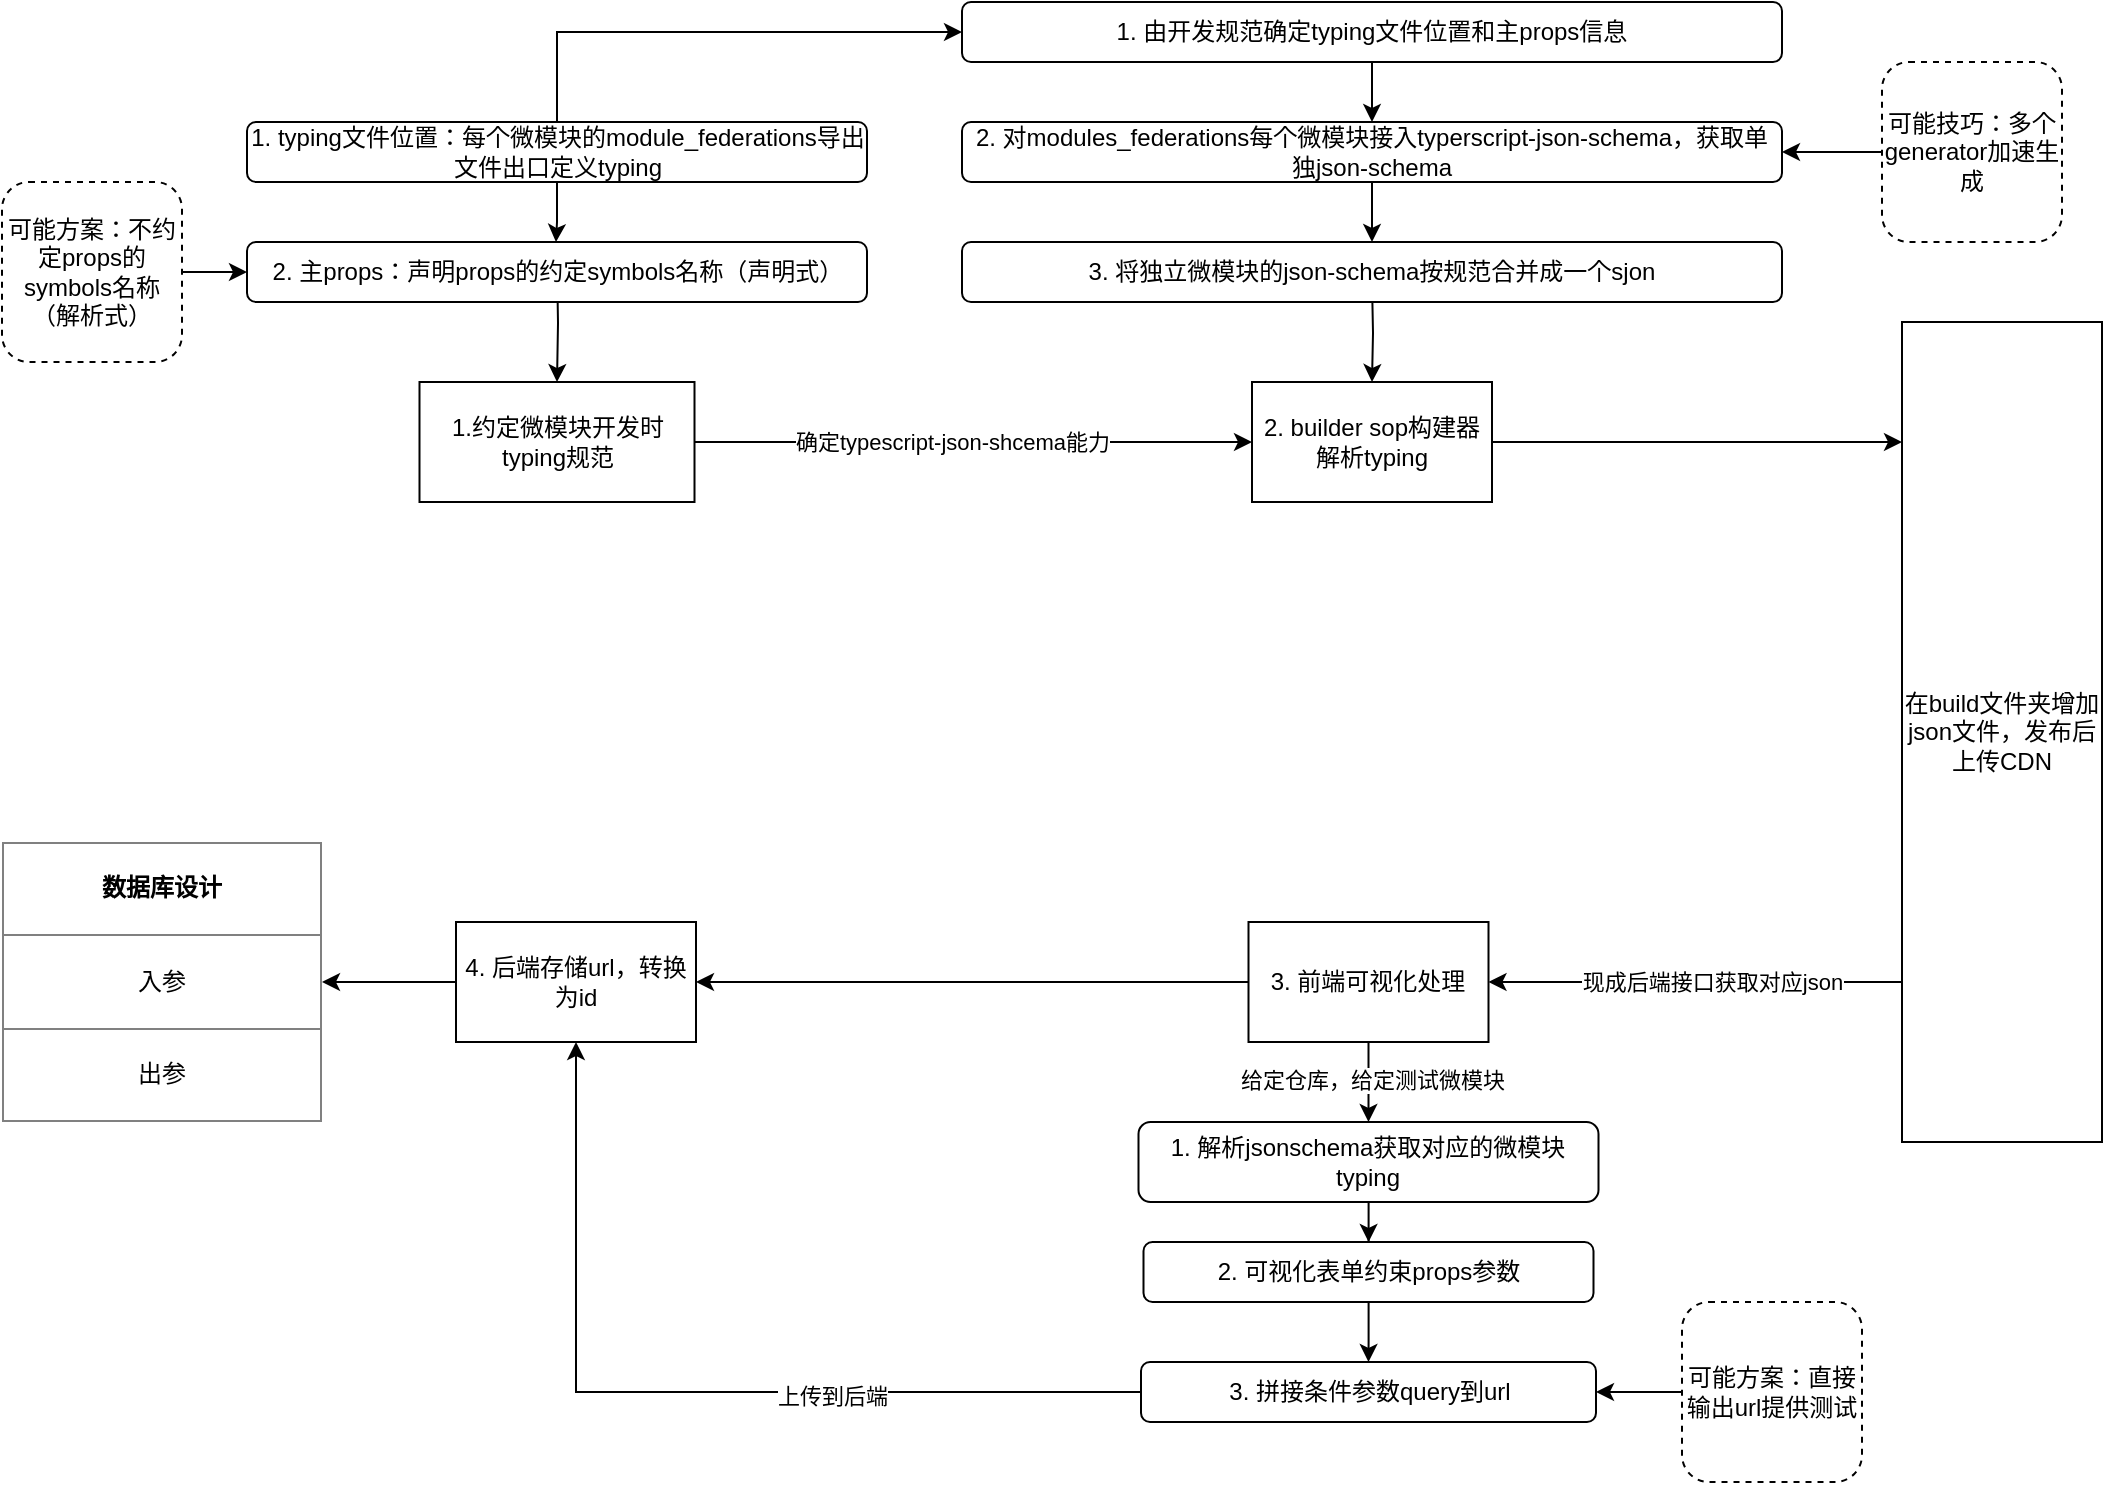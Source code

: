<mxfile version="14.9.3" type="github">
  <diagram name="Page-1" id="5f0bae14-7c28-e335-631c-24af17079c00">
    <mxGraphModel dx="1722" dy="981" grid="1" gridSize="10" guides="1" tooltips="1" connect="1" arrows="1" fold="1" page="1" pageScale="1" pageWidth="1100" pageHeight="850" background="none" math="0" shadow="0">
      <root>
        <mxCell id="0" />
        <mxCell id="1" parent="0" />
        <mxCell id="Zg44AK9i3nNa13F0HYsf-8" style="edgeStyle=orthogonalEdgeStyle;rounded=0;orthogonalLoop=1;jettySize=auto;html=1;" parent="1" source="Zg44AK9i3nNa13F0HYsf-1" target="Zg44AK9i3nNa13F0HYsf-3" edge="1">
          <mxGeometry relative="1" as="geometry" />
        </mxCell>
        <mxCell id="Zg44AK9i3nNa13F0HYsf-14" value="确定typescript-json-shcema能力" style="edgeLabel;html=1;align=center;verticalAlign=middle;resizable=0;points=[];" parent="Zg44AK9i3nNa13F0HYsf-8" vertex="1" connectable="0">
          <mxGeometry x="-0.081" relative="1" as="geometry">
            <mxPoint as="offset" />
          </mxGeometry>
        </mxCell>
        <mxCell id="Zg44AK9i3nNa13F0HYsf-1" value="1.约定微模块开发时typing规范" style="rounded=0;whiteSpace=wrap;html=1;" parent="1" vertex="1">
          <mxGeometry x="218.75" y="210" width="137.5" height="60" as="geometry" />
        </mxCell>
        <mxCell id="Zg44AK9i3nNa13F0HYsf-4" style="edgeStyle=orthogonalEdgeStyle;rounded=0;orthogonalLoop=1;jettySize=auto;html=1;entryX=0.5;entryY=0;entryDx=0;entryDy=0;" parent="1" target="Zg44AK9i3nNa13F0HYsf-1" edge="1">
          <mxGeometry relative="1" as="geometry">
            <mxPoint x="280" y="200.0" as="targetPoint" />
            <mxPoint x="287.5" y="150.0" as="sourcePoint" />
          </mxGeometry>
        </mxCell>
        <mxCell id="Zg44AK9i3nNa13F0HYsf-9" style="edgeStyle=orthogonalEdgeStyle;rounded=0;orthogonalLoop=1;jettySize=auto;html=1;" parent="1" source="Zg44AK9i3nNa13F0HYsf-3" target="Zg44AK9i3nNa13F0HYsf-6" edge="1">
          <mxGeometry relative="1" as="geometry">
            <Array as="points">
              <mxPoint x="930" y="240" />
              <mxPoint x="930" y="240" />
            </Array>
          </mxGeometry>
        </mxCell>
        <mxCell id="Zg44AK9i3nNa13F0HYsf-3" value="2. builder sop构建器解析typing" style="whiteSpace=wrap;html=1;" parent="1" vertex="1">
          <mxGeometry x="635" y="210" width="120" height="60" as="geometry" />
        </mxCell>
        <mxCell id="Zg44AK9i3nNa13F0HYsf-7" style="edgeStyle=orthogonalEdgeStyle;rounded=0;orthogonalLoop=1;jettySize=auto;html=1;" parent="1" target="Zg44AK9i3nNa13F0HYsf-3" edge="1">
          <mxGeometry relative="1" as="geometry">
            <mxPoint x="695" y="160.0" as="sourcePoint" />
          </mxGeometry>
        </mxCell>
        <mxCell id="Zg44AK9i3nNa13F0HYsf-73" style="edgeStyle=orthogonalEdgeStyle;rounded=0;orthogonalLoop=1;jettySize=auto;html=1;" parent="1" source="Zg44AK9i3nNa13F0HYsf-6" target="Zg44AK9i3nNa13F0HYsf-12" edge="1">
          <mxGeometry relative="1" as="geometry">
            <Array as="points">
              <mxPoint x="920" y="510" />
              <mxPoint x="920" y="510" />
            </Array>
          </mxGeometry>
        </mxCell>
        <mxCell id="Zg44AK9i3nNa13F0HYsf-74" value="现成后端接口获取对应json" style="edgeLabel;html=1;align=center;verticalAlign=middle;resizable=0;points=[];" parent="Zg44AK9i3nNa13F0HYsf-73" vertex="1" connectable="0">
          <mxGeometry x="-0.078" relative="1" as="geometry">
            <mxPoint as="offset" />
          </mxGeometry>
        </mxCell>
        <mxCell id="Zg44AK9i3nNa13F0HYsf-6" value="在build文件夹增加json文件，发布后上传CDN" style="whiteSpace=wrap;html=1;" parent="1" vertex="1">
          <mxGeometry x="960" y="180" width="100" height="410" as="geometry" />
        </mxCell>
        <mxCell id="Zg44AK9i3nNa13F0HYsf-22" style="edgeStyle=orthogonalEdgeStyle;rounded=0;orthogonalLoop=1;jettySize=auto;html=1;" parent="1" source="Zg44AK9i3nNa13F0HYsf-12" target="Zg44AK9i3nNa13F0HYsf-18" edge="1">
          <mxGeometry relative="1" as="geometry" />
        </mxCell>
        <mxCell id="Zg44AK9i3nNa13F0HYsf-72" value="给定仓库，给定测试微模块" style="edgeLabel;html=1;align=center;verticalAlign=middle;resizable=0;points=[];" parent="Zg44AK9i3nNa13F0HYsf-22" vertex="1" connectable="0">
          <mxGeometry x="-0.041" y="1" relative="1" as="geometry">
            <mxPoint as="offset" />
          </mxGeometry>
        </mxCell>
        <mxCell id="Zg44AK9i3nNa13F0HYsf-29" style="edgeStyle=orthogonalEdgeStyle;rounded=0;orthogonalLoop=1;jettySize=auto;html=1;" parent="1" source="Zg44AK9i3nNa13F0HYsf-12" target="Zg44AK9i3nNa13F0HYsf-27" edge="1">
          <mxGeometry relative="1" as="geometry" />
        </mxCell>
        <mxCell id="Zg44AK9i3nNa13F0HYsf-12" value="3. 前端可视化处理" style="rounded=0;whiteSpace=wrap;html=1;" parent="1" vertex="1">
          <mxGeometry x="633.25" y="480" width="120" height="60" as="geometry" />
        </mxCell>
        <mxCell id="Zg44AK9i3nNa13F0HYsf-23" style="edgeStyle=orthogonalEdgeStyle;rounded=0;orthogonalLoop=1;jettySize=auto;html=1;" parent="1" source="Zg44AK9i3nNa13F0HYsf-18" target="Zg44AK9i3nNa13F0HYsf-19" edge="1">
          <mxGeometry relative="1" as="geometry" />
        </mxCell>
        <mxCell id="Zg44AK9i3nNa13F0HYsf-18" value="1. 解析jsonschema获取对应的微模块typing" style="rounded=1;whiteSpace=wrap;html=1;" parent="1" vertex="1">
          <mxGeometry x="578.25" y="580" width="230" height="40" as="geometry" />
        </mxCell>
        <mxCell id="Zg44AK9i3nNa13F0HYsf-24" style="edgeStyle=orthogonalEdgeStyle;rounded=0;orthogonalLoop=1;jettySize=auto;html=1;" parent="1" source="Zg44AK9i3nNa13F0HYsf-19" target="Zg44AK9i3nNa13F0HYsf-20" edge="1">
          <mxGeometry relative="1" as="geometry" />
        </mxCell>
        <mxCell id="Zg44AK9i3nNa13F0HYsf-19" value="2. 可视化表单约束props参数" style="rounded=1;whiteSpace=wrap;html=1;" parent="1" vertex="1">
          <mxGeometry x="580.75" y="640" width="225" height="30" as="geometry" />
        </mxCell>
        <mxCell id="Zg44AK9i3nNa13F0HYsf-30" style="edgeStyle=orthogonalEdgeStyle;rounded=0;orthogonalLoop=1;jettySize=auto;html=1;" parent="1" source="Zg44AK9i3nNa13F0HYsf-20" target="Zg44AK9i3nNa13F0HYsf-27" edge="1">
          <mxGeometry relative="1" as="geometry" />
        </mxCell>
        <mxCell id="Zg44AK9i3nNa13F0HYsf-57" value="上传到后端" style="edgeLabel;html=1;align=center;verticalAlign=middle;resizable=0;points=[];" parent="Zg44AK9i3nNa13F0HYsf-30" vertex="1" connectable="0">
          <mxGeometry x="-0.323" y="2" relative="1" as="geometry">
            <mxPoint as="offset" />
          </mxGeometry>
        </mxCell>
        <mxCell id="Zg44AK9i3nNa13F0HYsf-20" value="3. 拼接条件参数query到url" style="rounded=1;whiteSpace=wrap;html=1;" parent="1" vertex="1">
          <mxGeometry x="579.5" y="700" width="227.5" height="30" as="geometry" />
        </mxCell>
        <mxCell id="Zg44AK9i3nNa13F0HYsf-60" style="edgeStyle=orthogonalEdgeStyle;rounded=0;orthogonalLoop=1;jettySize=auto;html=1;entryX=1;entryY=0.5;entryDx=0;entryDy=0;" parent="1" source="Zg44AK9i3nNa13F0HYsf-27" target="Zg44AK9i3nNa13F0HYsf-56" edge="1">
          <mxGeometry relative="1" as="geometry" />
        </mxCell>
        <mxCell id="Zg44AK9i3nNa13F0HYsf-27" value="4. 后端存储url，转换为id" style="rounded=0;whiteSpace=wrap;html=1;" parent="1" vertex="1">
          <mxGeometry x="237" y="480" width="120" height="60" as="geometry" />
        </mxCell>
        <mxCell id="Zg44AK9i3nNa13F0HYsf-56" value="&lt;table border=&quot;1&quot; width=&quot;100%&quot; cellpadding=&quot;4&quot; style=&quot;width: 100% ; height: 100% ; border-collapse: collapse&quot;&gt;&lt;tbody&gt;&lt;tr&gt;&lt;th align=&quot;center&quot;&gt;&lt;b&gt;数据库设计&lt;/b&gt;&lt;/th&gt;&lt;/tr&gt;&lt;tr&gt;&lt;td align=&quot;center&quot;&gt;入参&lt;/td&gt;&lt;/tr&gt;&lt;tr&gt;&lt;td align=&quot;center&quot;&gt;出参&lt;/td&gt;&lt;/tr&gt;&lt;/tbody&gt;&lt;/table&gt;" style="text;html=1;strokeColor=none;fillColor=none;overflow=fill;" parent="1" vertex="1">
          <mxGeometry x="10" y="440" width="160" height="140" as="geometry" />
        </mxCell>
        <mxCell id="Zg44AK9i3nNa13F0HYsf-64" style="edgeStyle=orthogonalEdgeStyle;rounded=0;orthogonalLoop=1;jettySize=auto;html=1;" parent="1" source="Zg44AK9i3nNa13F0HYsf-61" target="Zg44AK9i3nNa13F0HYsf-62" edge="1">
          <mxGeometry relative="1" as="geometry">
            <Array as="points">
              <mxPoint x="287" y="130" />
              <mxPoint x="287" y="130" />
            </Array>
          </mxGeometry>
        </mxCell>
        <mxCell id="Zg44AK9i3nNa13F0HYsf-82" style="edgeStyle=orthogonalEdgeStyle;rounded=0;orthogonalLoop=1;jettySize=auto;html=1;entryX=0;entryY=0.5;entryDx=0;entryDy=0;" parent="1" source="Zg44AK9i3nNa13F0HYsf-61" target="Zg44AK9i3nNa13F0HYsf-69" edge="1">
          <mxGeometry relative="1" as="geometry">
            <Array as="points">
              <mxPoint x="287" y="35" />
            </Array>
          </mxGeometry>
        </mxCell>
        <mxCell id="Zg44AK9i3nNa13F0HYsf-61" value="&lt;span&gt;1. typing文件位置：每个微模块的module_federations导出文件出口定义typing&lt;/span&gt;" style="rounded=1;whiteSpace=wrap;html=1;" parent="1" vertex="1">
          <mxGeometry x="132.5" y="80" width="310" height="30" as="geometry" />
        </mxCell>
        <mxCell id="Zg44AK9i3nNa13F0HYsf-62" value="2. 主props：声明props的约定symbols名称（声明式）" style="rounded=1;whiteSpace=wrap;html=1;" parent="1" vertex="1">
          <mxGeometry x="132.5" y="140" width="310" height="30" as="geometry" />
        </mxCell>
        <mxCell id="Zg44AK9i3nNa13F0HYsf-67" style="edgeStyle=orthogonalEdgeStyle;rounded=0;orthogonalLoop=1;jettySize=auto;html=1;" parent="1" source="Zg44AK9i3nNa13F0HYsf-66" target="Zg44AK9i3nNa13F0HYsf-62" edge="1">
          <mxGeometry relative="1" as="geometry" />
        </mxCell>
        <mxCell id="Zg44AK9i3nNa13F0HYsf-66" value="可能方案：不约定props的symbols名称（解析式）" style="rounded=1;whiteSpace=wrap;html=1;dashed=1;" parent="1" vertex="1">
          <mxGeometry x="10" y="110" width="90" height="90" as="geometry" />
        </mxCell>
        <mxCell id="Zg44AK9i3nNa13F0HYsf-77" style="edgeStyle=orthogonalEdgeStyle;rounded=0;orthogonalLoop=1;jettySize=auto;html=1;" parent="1" source="Zg44AK9i3nNa13F0HYsf-69" target="Zg44AK9i3nNa13F0HYsf-70" edge="1">
          <mxGeometry relative="1" as="geometry" />
        </mxCell>
        <mxCell id="Zg44AK9i3nNa13F0HYsf-69" value="1. 由开发规范确定typing文件位置和主props信息" style="rounded=1;whiteSpace=wrap;html=1;" parent="1" vertex="1">
          <mxGeometry x="490" y="20" width="410" height="30" as="geometry" />
        </mxCell>
        <mxCell id="Zg44AK9i3nNa13F0HYsf-78" style="edgeStyle=orthogonalEdgeStyle;rounded=0;orthogonalLoop=1;jettySize=auto;html=1;" parent="1" source="Zg44AK9i3nNa13F0HYsf-70" target="Zg44AK9i3nNa13F0HYsf-71" edge="1">
          <mxGeometry relative="1" as="geometry" />
        </mxCell>
        <mxCell id="Zg44AK9i3nNa13F0HYsf-70" value="2. 对modules_federations每个微模块接入typerscript-json-schema，获取单独json-schema" style="rounded=1;whiteSpace=wrap;html=1;" parent="1" vertex="1">
          <mxGeometry x="490" y="80" width="410" height="30" as="geometry" />
        </mxCell>
        <mxCell id="Zg44AK9i3nNa13F0HYsf-71" value="3. 将独立微模块的json-schema按规范合并成一个sjon" style="rounded=1;whiteSpace=wrap;html=1;" parent="1" vertex="1">
          <mxGeometry x="490" y="140" width="410" height="30" as="geometry" />
        </mxCell>
        <mxCell id="Zg44AK9i3nNa13F0HYsf-76" style="edgeStyle=orthogonalEdgeStyle;rounded=0;orthogonalLoop=1;jettySize=auto;html=1;entryX=1;entryY=0.5;entryDx=0;entryDy=0;" parent="1" source="Zg44AK9i3nNa13F0HYsf-75" target="Zg44AK9i3nNa13F0HYsf-20" edge="1">
          <mxGeometry relative="1" as="geometry" />
        </mxCell>
        <mxCell id="Zg44AK9i3nNa13F0HYsf-75" value="可能方案：直接输出url提供测试" style="rounded=1;whiteSpace=wrap;html=1;dashed=1;" parent="1" vertex="1">
          <mxGeometry x="850" y="670" width="90" height="90" as="geometry" />
        </mxCell>
        <mxCell id="rJb5pzSwhZQ086dk8shP-3" style="edgeStyle=orthogonalEdgeStyle;rounded=0;orthogonalLoop=1;jettySize=auto;html=1;entryX=1;entryY=0.5;entryDx=0;entryDy=0;" edge="1" parent="1" source="rJb5pzSwhZQ086dk8shP-2" target="Zg44AK9i3nNa13F0HYsf-70">
          <mxGeometry relative="1" as="geometry" />
        </mxCell>
        <mxCell id="rJb5pzSwhZQ086dk8shP-2" value="可能技巧：多个generator加速生成" style="rounded=1;whiteSpace=wrap;html=1;dashed=1;" vertex="1" parent="1">
          <mxGeometry x="950" y="50" width="90" height="90" as="geometry" />
        </mxCell>
      </root>
    </mxGraphModel>
  </diagram>
</mxfile>
